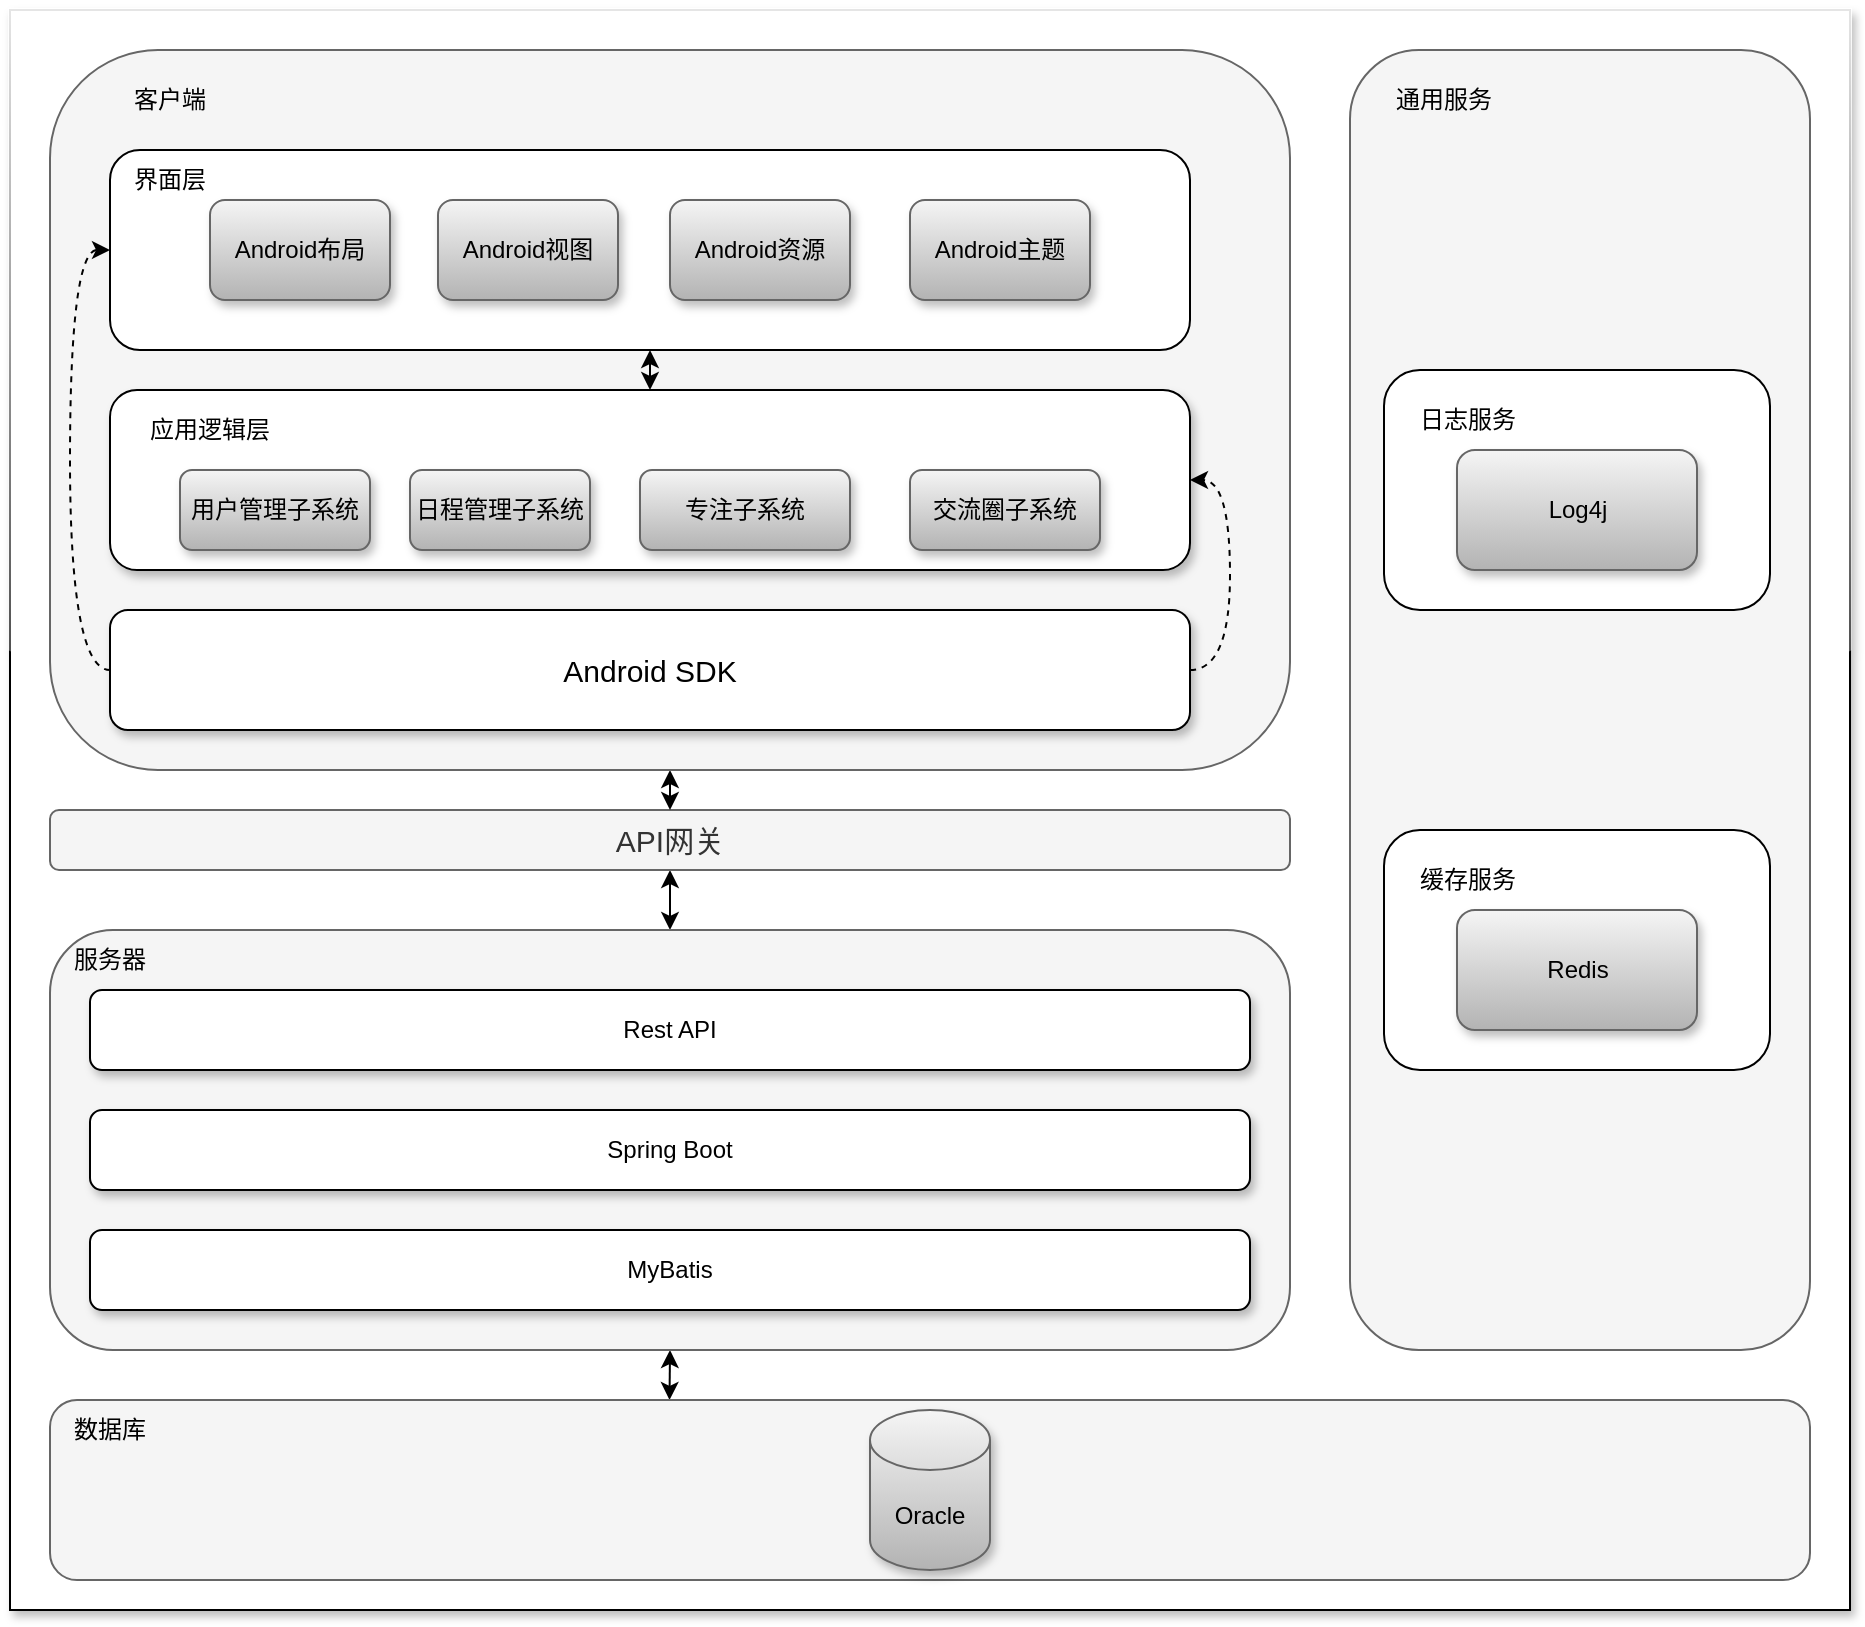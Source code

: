<mxfile version="21.2.8" type="device">
  <diagram name="第 1 页" id="ImVPD1Xs10714xAZlLJQ">
    <mxGraphModel dx="1434" dy="883" grid="1" gridSize="10" guides="1" tooltips="1" connect="1" arrows="1" fold="1" page="1" pageScale="1" pageWidth="827" pageHeight="1169" math="0" shadow="0">
      <root>
        <mxCell id="0" />
        <mxCell id="1" parent="0" />
        <mxCell id="jLgOUFOXXdUbWsteMZmv-1" value="" style="rounded=0;whiteSpace=wrap;html=1;glass=1;shadow=1;" parent="1" vertex="1">
          <mxGeometry x="140" y="80" width="920" height="800" as="geometry" />
        </mxCell>
        <mxCell id="jLgOUFOXXdUbWsteMZmv-56" style="edgeStyle=orthogonalEdgeStyle;rounded=0;orthogonalLoop=1;jettySize=auto;html=1;exitX=0.5;exitY=1;exitDx=0;exitDy=0;entryX=0.5;entryY=0;entryDx=0;entryDy=0;startArrow=classic;startFill=1;" parent="1" source="jLgOUFOXXdUbWsteMZmv-13" target="jLgOUFOXXdUbWsteMZmv-32" edge="1">
          <mxGeometry relative="1" as="geometry" />
        </mxCell>
        <mxCell id="jLgOUFOXXdUbWsteMZmv-13" value="&lt;font style=&quot;font-size: 15px;&quot;&gt;API网关&lt;/font&gt;" style="rounded=1;whiteSpace=wrap;html=1;fillColor=#f5f5f5;fontColor=#333333;strokeColor=#666666;" parent="1" vertex="1">
          <mxGeometry x="160" y="480" width="620" height="30" as="geometry" />
        </mxCell>
        <mxCell id="jLgOUFOXXdUbWsteMZmv-55" style="edgeStyle=orthogonalEdgeStyle;rounded=1;orthogonalLoop=1;jettySize=auto;html=1;exitX=0.5;exitY=1;exitDx=0;exitDy=0;entryX=0.5;entryY=0;entryDx=0;entryDy=0;startArrow=classic;startFill=1;" parent="1" source="jLgOUFOXXdUbWsteMZmv-30" target="jLgOUFOXXdUbWsteMZmv-13" edge="1">
          <mxGeometry relative="1" as="geometry" />
        </mxCell>
        <mxCell id="jLgOUFOXXdUbWsteMZmv-30" value="" style="rounded=1;whiteSpace=wrap;html=1;fillColor=#f5f5f5;fontColor=#333333;strokeColor=#666666;" parent="1" vertex="1">
          <mxGeometry x="160" y="100" width="620" height="360" as="geometry" />
        </mxCell>
        <mxCell id="jLgOUFOXXdUbWsteMZmv-28" value="" style="group" parent="1" vertex="1" connectable="0">
          <mxGeometry x="190" y="220" width="540" height="140" as="geometry" />
        </mxCell>
        <mxCell id="jLgOUFOXXdUbWsteMZmv-21" value="" style="rounded=1;whiteSpace=wrap;html=1;shadow=1;" parent="jLgOUFOXXdUbWsteMZmv-28" vertex="1">
          <mxGeometry y="50" width="540" height="90" as="geometry" />
        </mxCell>
        <mxCell id="jLgOUFOXXdUbWsteMZmv-22" value="应用逻辑层" style="text;html=1;strokeColor=none;fillColor=none;align=center;verticalAlign=middle;whiteSpace=wrap;rounded=0;" parent="jLgOUFOXXdUbWsteMZmv-28" vertex="1">
          <mxGeometry x="10" y="60" width="80" height="20" as="geometry" />
        </mxCell>
        <mxCell id="jLgOUFOXXdUbWsteMZmv-24" value="用户管理子系统" style="rounded=1;whiteSpace=wrap;html=1;shadow=1;fillColor=#f5f5f5;gradientColor=#b3b3b3;strokeColor=#666666;" parent="jLgOUFOXXdUbWsteMZmv-28" vertex="1">
          <mxGeometry x="35" y="90" width="95" height="40" as="geometry" />
        </mxCell>
        <mxCell id="jLgOUFOXXdUbWsteMZmv-25" value="日程管理子系统" style="rounded=1;whiteSpace=wrap;html=1;shadow=1;fillColor=#f5f5f5;gradientColor=#b3b3b3;strokeColor=#666666;" parent="jLgOUFOXXdUbWsteMZmv-28" vertex="1">
          <mxGeometry x="150" y="90" width="90" height="40" as="geometry" />
        </mxCell>
        <mxCell id="jLgOUFOXXdUbWsteMZmv-26" value="专注子系统" style="rounded=1;whiteSpace=wrap;html=1;shadow=1;fillColor=#f5f5f5;gradientColor=#b3b3b3;strokeColor=#666666;" parent="jLgOUFOXXdUbWsteMZmv-28" vertex="1">
          <mxGeometry x="265" y="90" width="105" height="40" as="geometry" />
        </mxCell>
        <mxCell id="jLgOUFOXXdUbWsteMZmv-27" value="交流圈子系统" style="rounded=1;whiteSpace=wrap;html=1;shadow=1;fillColor=#f5f5f5;gradientColor=#b3b3b3;strokeColor=#666666;" parent="jLgOUFOXXdUbWsteMZmv-28" vertex="1">
          <mxGeometry x="400" y="90" width="95" height="40" as="geometry" />
        </mxCell>
        <mxCell id="jLgOUFOXXdUbWsteMZmv-29" value="" style="group;shadow=1;" parent="1" vertex="1" connectable="0">
          <mxGeometry x="190" y="150" width="540" height="100" as="geometry" />
        </mxCell>
        <mxCell id="jLgOUFOXXdUbWsteMZmv-2" value="" style="rounded=1;whiteSpace=wrap;html=1;" parent="jLgOUFOXXdUbWsteMZmv-29" vertex="1">
          <mxGeometry width="540" height="100" as="geometry" />
        </mxCell>
        <mxCell id="jLgOUFOXXdUbWsteMZmv-3" value="界面层" style="text;html=1;strokeColor=none;fillColor=none;align=center;verticalAlign=middle;whiteSpace=wrap;rounded=0;" parent="jLgOUFOXXdUbWsteMZmv-29" vertex="1">
          <mxGeometry width="60" height="30" as="geometry" />
        </mxCell>
        <mxCell id="jLgOUFOXXdUbWsteMZmv-4" value="Android布局" style="rounded=1;whiteSpace=wrap;html=1;shadow=1;fillColor=#f5f5f5;strokeColor=#666666;gradientColor=#b3b3b3;gradientDirection=south;" parent="jLgOUFOXXdUbWsteMZmv-29" vertex="1">
          <mxGeometry x="50" y="25" width="90" height="50" as="geometry" />
        </mxCell>
        <mxCell id="jLgOUFOXXdUbWsteMZmv-5" value="Android视图" style="rounded=1;whiteSpace=wrap;html=1;shadow=1;fillColor=#f5f5f5;gradientColor=#b3b3b3;strokeColor=#666666;" parent="jLgOUFOXXdUbWsteMZmv-29" vertex="1">
          <mxGeometry x="164" y="25" width="90" height="50" as="geometry" />
        </mxCell>
        <mxCell id="jLgOUFOXXdUbWsteMZmv-6" value="Android资源" style="rounded=1;whiteSpace=wrap;html=1;shadow=1;fillColor=#f5f5f5;gradientColor=#b3b3b3;strokeColor=#666666;" parent="jLgOUFOXXdUbWsteMZmv-29" vertex="1">
          <mxGeometry x="280" y="25" width="90" height="50" as="geometry" />
        </mxCell>
        <mxCell id="jLgOUFOXXdUbWsteMZmv-7" value="Android主题" style="rounded=1;whiteSpace=wrap;html=1;shadow=1;fillColor=#f5f5f5;gradientColor=#b3b3b3;strokeColor=#666666;" parent="jLgOUFOXXdUbWsteMZmv-29" vertex="1">
          <mxGeometry x="400" y="25" width="90" height="50" as="geometry" />
        </mxCell>
        <mxCell id="jLgOUFOXXdUbWsteMZmv-31" value="客户端" style="text;html=1;strokeColor=none;fillColor=none;align=center;verticalAlign=middle;whiteSpace=wrap;rounded=0;" parent="1" vertex="1">
          <mxGeometry x="190" y="110" width="60" height="30" as="geometry" />
        </mxCell>
        <mxCell id="jLgOUFOXXdUbWsteMZmv-57" style="edgeStyle=orthogonalEdgeStyle;rounded=0;orthogonalLoop=1;jettySize=auto;html=1;exitX=0.5;exitY=1;exitDx=0;exitDy=0;entryX=0.352;entryY=0;entryDx=0;entryDy=0;entryPerimeter=0;startArrow=classic;startFill=1;" parent="1" source="jLgOUFOXXdUbWsteMZmv-32" target="jLgOUFOXXdUbWsteMZmv-37" edge="1">
          <mxGeometry relative="1" as="geometry" />
        </mxCell>
        <mxCell id="jLgOUFOXXdUbWsteMZmv-32" value="" style="rounded=1;whiteSpace=wrap;html=1;fillColor=#f5f5f5;fontColor=#333333;strokeColor=#666666;" parent="1" vertex="1">
          <mxGeometry x="160" y="540" width="620" height="210" as="geometry" />
        </mxCell>
        <mxCell id="jLgOUFOXXdUbWsteMZmv-33" value="服务器" style="text;html=1;strokeColor=none;fillColor=none;align=center;verticalAlign=middle;whiteSpace=wrap;rounded=0;" parent="1" vertex="1">
          <mxGeometry x="160" y="540" width="60" height="30" as="geometry" />
        </mxCell>
        <mxCell id="jLgOUFOXXdUbWsteMZmv-34" value="Spring Boot" style="rounded=1;whiteSpace=wrap;html=1;shadow=1;" parent="1" vertex="1">
          <mxGeometry x="180" y="630" width="580" height="40" as="geometry" />
        </mxCell>
        <mxCell id="jLgOUFOXXdUbWsteMZmv-35" value="Rest API" style="rounded=1;whiteSpace=wrap;html=1;shadow=1;" parent="1" vertex="1">
          <mxGeometry x="180" y="570" width="580" height="40" as="geometry" />
        </mxCell>
        <mxCell id="jLgOUFOXXdUbWsteMZmv-36" value="MyBatis" style="rounded=1;whiteSpace=wrap;html=1;shadow=1;" parent="1" vertex="1">
          <mxGeometry x="180" y="690" width="580" height="40" as="geometry" />
        </mxCell>
        <mxCell id="jLgOUFOXXdUbWsteMZmv-37" value="" style="rounded=1;whiteSpace=wrap;html=1;fillColor=#f5f5f5;fontColor=#333333;strokeColor=#666666;" parent="1" vertex="1">
          <mxGeometry x="160" y="775" width="880" height="90" as="geometry" />
        </mxCell>
        <mxCell id="jLgOUFOXXdUbWsteMZmv-38" value="数据库" style="text;html=1;strokeColor=none;fillColor=none;align=center;verticalAlign=middle;whiteSpace=wrap;rounded=0;" parent="1" vertex="1">
          <mxGeometry x="160" y="775" width="60" height="30" as="geometry" />
        </mxCell>
        <mxCell id="jLgOUFOXXdUbWsteMZmv-39" value="Oracle" style="shape=cylinder3;whiteSpace=wrap;html=1;boundedLbl=1;backgroundOutline=1;size=15;shadow=1;fillColor=#f5f5f5;gradientColor=#b3b3b3;strokeColor=#666666;" parent="1" vertex="1">
          <mxGeometry x="570" y="780" width="60" height="80" as="geometry" />
        </mxCell>
        <mxCell id="jLgOUFOXXdUbWsteMZmv-40" value="" style="rounded=1;whiteSpace=wrap;html=1;fillColor=#f5f5f5;fontColor=#333333;strokeColor=#666666;" parent="1" vertex="1">
          <mxGeometry x="810" y="100" width="230" height="650" as="geometry" />
        </mxCell>
        <mxCell id="jLgOUFOXXdUbWsteMZmv-41" value="通用服务" style="text;html=1;strokeColor=none;fillColor=none;align=center;verticalAlign=middle;whiteSpace=wrap;rounded=0;" parent="1" vertex="1">
          <mxGeometry x="827" y="110" width="60" height="30" as="geometry" />
        </mxCell>
        <mxCell id="jLgOUFOXXdUbWsteMZmv-45" value="" style="group" parent="1" vertex="1" connectable="0">
          <mxGeometry x="827" y="260" width="193" height="120" as="geometry" />
        </mxCell>
        <mxCell id="jLgOUFOXXdUbWsteMZmv-42" value="" style="rounded=1;whiteSpace=wrap;html=1;" parent="jLgOUFOXXdUbWsteMZmv-45" vertex="1">
          <mxGeometry width="193" height="120" as="geometry" />
        </mxCell>
        <mxCell id="jLgOUFOXXdUbWsteMZmv-43" value="日志服务" style="text;html=1;strokeColor=none;fillColor=none;align=center;verticalAlign=middle;whiteSpace=wrap;rounded=0;" parent="jLgOUFOXXdUbWsteMZmv-45" vertex="1">
          <mxGeometry x="11.5" y="10" width="60" height="30" as="geometry" />
        </mxCell>
        <mxCell id="jLgOUFOXXdUbWsteMZmv-44" value="Log4j" style="rounded=1;whiteSpace=wrap;html=1;shadow=1;gradientColor=#b3b3b3;fillColor=#f5f5f5;strokeColor=#666666;" parent="jLgOUFOXXdUbWsteMZmv-45" vertex="1">
          <mxGeometry x="36.5" y="40" width="120" height="60" as="geometry" />
        </mxCell>
        <mxCell id="jLgOUFOXXdUbWsteMZmv-46" value="" style="group" parent="1" vertex="1" connectable="0">
          <mxGeometry x="827" y="490" width="193" height="120" as="geometry" />
        </mxCell>
        <mxCell id="jLgOUFOXXdUbWsteMZmv-47" value="" style="rounded=1;whiteSpace=wrap;html=1;" parent="jLgOUFOXXdUbWsteMZmv-46" vertex="1">
          <mxGeometry width="193" height="120" as="geometry" />
        </mxCell>
        <mxCell id="jLgOUFOXXdUbWsteMZmv-48" value="缓存服务" style="text;html=1;strokeColor=none;fillColor=none;align=center;verticalAlign=middle;whiteSpace=wrap;rounded=0;" parent="jLgOUFOXXdUbWsteMZmv-46" vertex="1">
          <mxGeometry x="11.5" y="10" width="60" height="30" as="geometry" />
        </mxCell>
        <mxCell id="jLgOUFOXXdUbWsteMZmv-49" value="Redis" style="rounded=1;whiteSpace=wrap;html=1;shadow=1;fillColor=#f5f5f5;gradientColor=#b3b3b3;strokeColor=#666666;" parent="jLgOUFOXXdUbWsteMZmv-46" vertex="1">
          <mxGeometry x="36.5" y="40" width="120" height="60" as="geometry" />
        </mxCell>
        <mxCell id="jLgOUFOXXdUbWsteMZmv-53" style="edgeStyle=orthogonalEdgeStyle;rounded=0;orthogonalLoop=1;jettySize=auto;html=1;exitX=0;exitY=0.5;exitDx=0;exitDy=0;entryX=0;entryY=0.5;entryDx=0;entryDy=0;dashed=1;curved=1;" parent="1" source="jLgOUFOXXdUbWsteMZmv-52" target="jLgOUFOXXdUbWsteMZmv-2" edge="1">
          <mxGeometry relative="1" as="geometry" />
        </mxCell>
        <mxCell id="jLgOUFOXXdUbWsteMZmv-54" style="edgeStyle=orthogonalEdgeStyle;rounded=0;orthogonalLoop=1;jettySize=auto;html=1;exitX=1;exitY=0.5;exitDx=0;exitDy=0;entryX=1;entryY=0.5;entryDx=0;entryDy=0;dashed=1;curved=1;" parent="1" source="jLgOUFOXXdUbWsteMZmv-52" target="jLgOUFOXXdUbWsteMZmv-21" edge="1">
          <mxGeometry relative="1" as="geometry" />
        </mxCell>
        <mxCell id="jLgOUFOXXdUbWsteMZmv-52" value="&lt;font style=&quot;font-size: 15px;&quot;&gt;Android SDK&lt;/font&gt;" style="rounded=1;whiteSpace=wrap;html=1;shadow=1;" parent="1" vertex="1">
          <mxGeometry x="190" y="380" width="540" height="60" as="geometry" />
        </mxCell>
        <mxCell id="jLgOUFOXXdUbWsteMZmv-58" style="edgeStyle=orthogonalEdgeStyle;rounded=0;orthogonalLoop=1;jettySize=auto;html=1;exitX=0.5;exitY=0;exitDx=0;exitDy=0;entryX=0.5;entryY=1;entryDx=0;entryDy=0;startArrow=classic;startFill=1;" parent="1" source="jLgOUFOXXdUbWsteMZmv-21" target="jLgOUFOXXdUbWsteMZmv-2" edge="1">
          <mxGeometry relative="1" as="geometry" />
        </mxCell>
      </root>
    </mxGraphModel>
  </diagram>
</mxfile>
